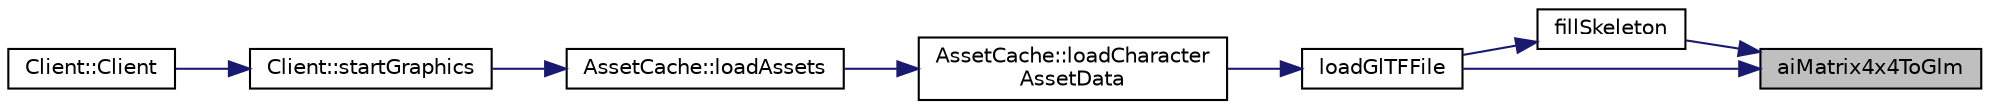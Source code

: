 digraph "aiMatrix4x4ToGlm"
{
 // LATEX_PDF_SIZE
  edge [fontname="Helvetica",fontsize="10",labelfontname="Helvetica",labelfontsize="10"];
  node [fontname="Helvetica",fontsize="10",shape=record];
  rankdir="RL";
  Node1 [label="aiMatrix4x4ToGlm",height=0.2,width=0.4,color="black", fillcolor="grey75", style="filled", fontcolor="black",tooltip="Convert aiMatrix4x4 to glm::mat4."];
  Node1 -> Node2 [dir="back",color="midnightblue",fontsize="10",style="solid",fontname="Helvetica"];
  Node2 [label="fillSkeleton",height=0.2,width=0.4,color="black", fillcolor="white", style="filled",URL="$Assimp_8cpp.html#af47dad6267e81004b88347e762a705e6",tooltip="Fills the given vectors with hierarchy and bone data."];
  Node2 -> Node3 [dir="back",color="midnightblue",fontsize="10",style="solid",fontname="Helvetica"];
  Node3 [label="loadGlTFFile",height=0.2,width=0.4,color="black", fillcolor="white", style="filled",URL="$Assimp_8cpp.html#a815da1a9fca11840a96af6ddd1fafafc",tooltip="Loads the object from the given path."];
  Node3 -> Node4 [dir="back",color="midnightblue",fontsize="10",style="solid",fontname="Helvetica"];
  Node4 [label="AssetCache::loadCharacter\lAssetData",height=0.2,width=0.4,color="black", fillcolor="white", style="filled",URL="$classAssetCache.html#ad9b550b38f4ca4b4d1c5dadd54089ad9",tooltip="Loads the character assets data."];
  Node4 -> Node5 [dir="back",color="midnightblue",fontsize="10",style="solid",fontname="Helvetica"];
  Node5 [label="AssetCache::loadAssets",height=0.2,width=0.4,color="black", fillcolor="white", style="filled",URL="$classAssetCache.html#a65f5a313ec992e8d4fd1212272f404d0",tooltip="Loads all the assets into memory."];
  Node5 -> Node6 [dir="back",color="midnightblue",fontsize="10",style="solid",fontname="Helvetica"];
  Node6 [label="Client::startGraphics",height=0.2,width=0.4,color="black", fillcolor="white", style="filled",URL="$classClient.html#a7b7406bdc248547627fd669a92b86d6c",tooltip="Starts the graphics library."];
  Node6 -> Node7 [dir="back",color="midnightblue",fontsize="10",style="solid",fontname="Helvetica"];
  Node7 [label="Client::Client",height=0.2,width=0.4,color="black", fillcolor="white", style="filled",URL="$classClient.html#ad3e41ed92e71d5c3717db96e68b9541b",tooltip=" "];
  Node1 -> Node3 [dir="back",color="midnightblue",fontsize="10",style="solid",fontname="Helvetica"];
}
